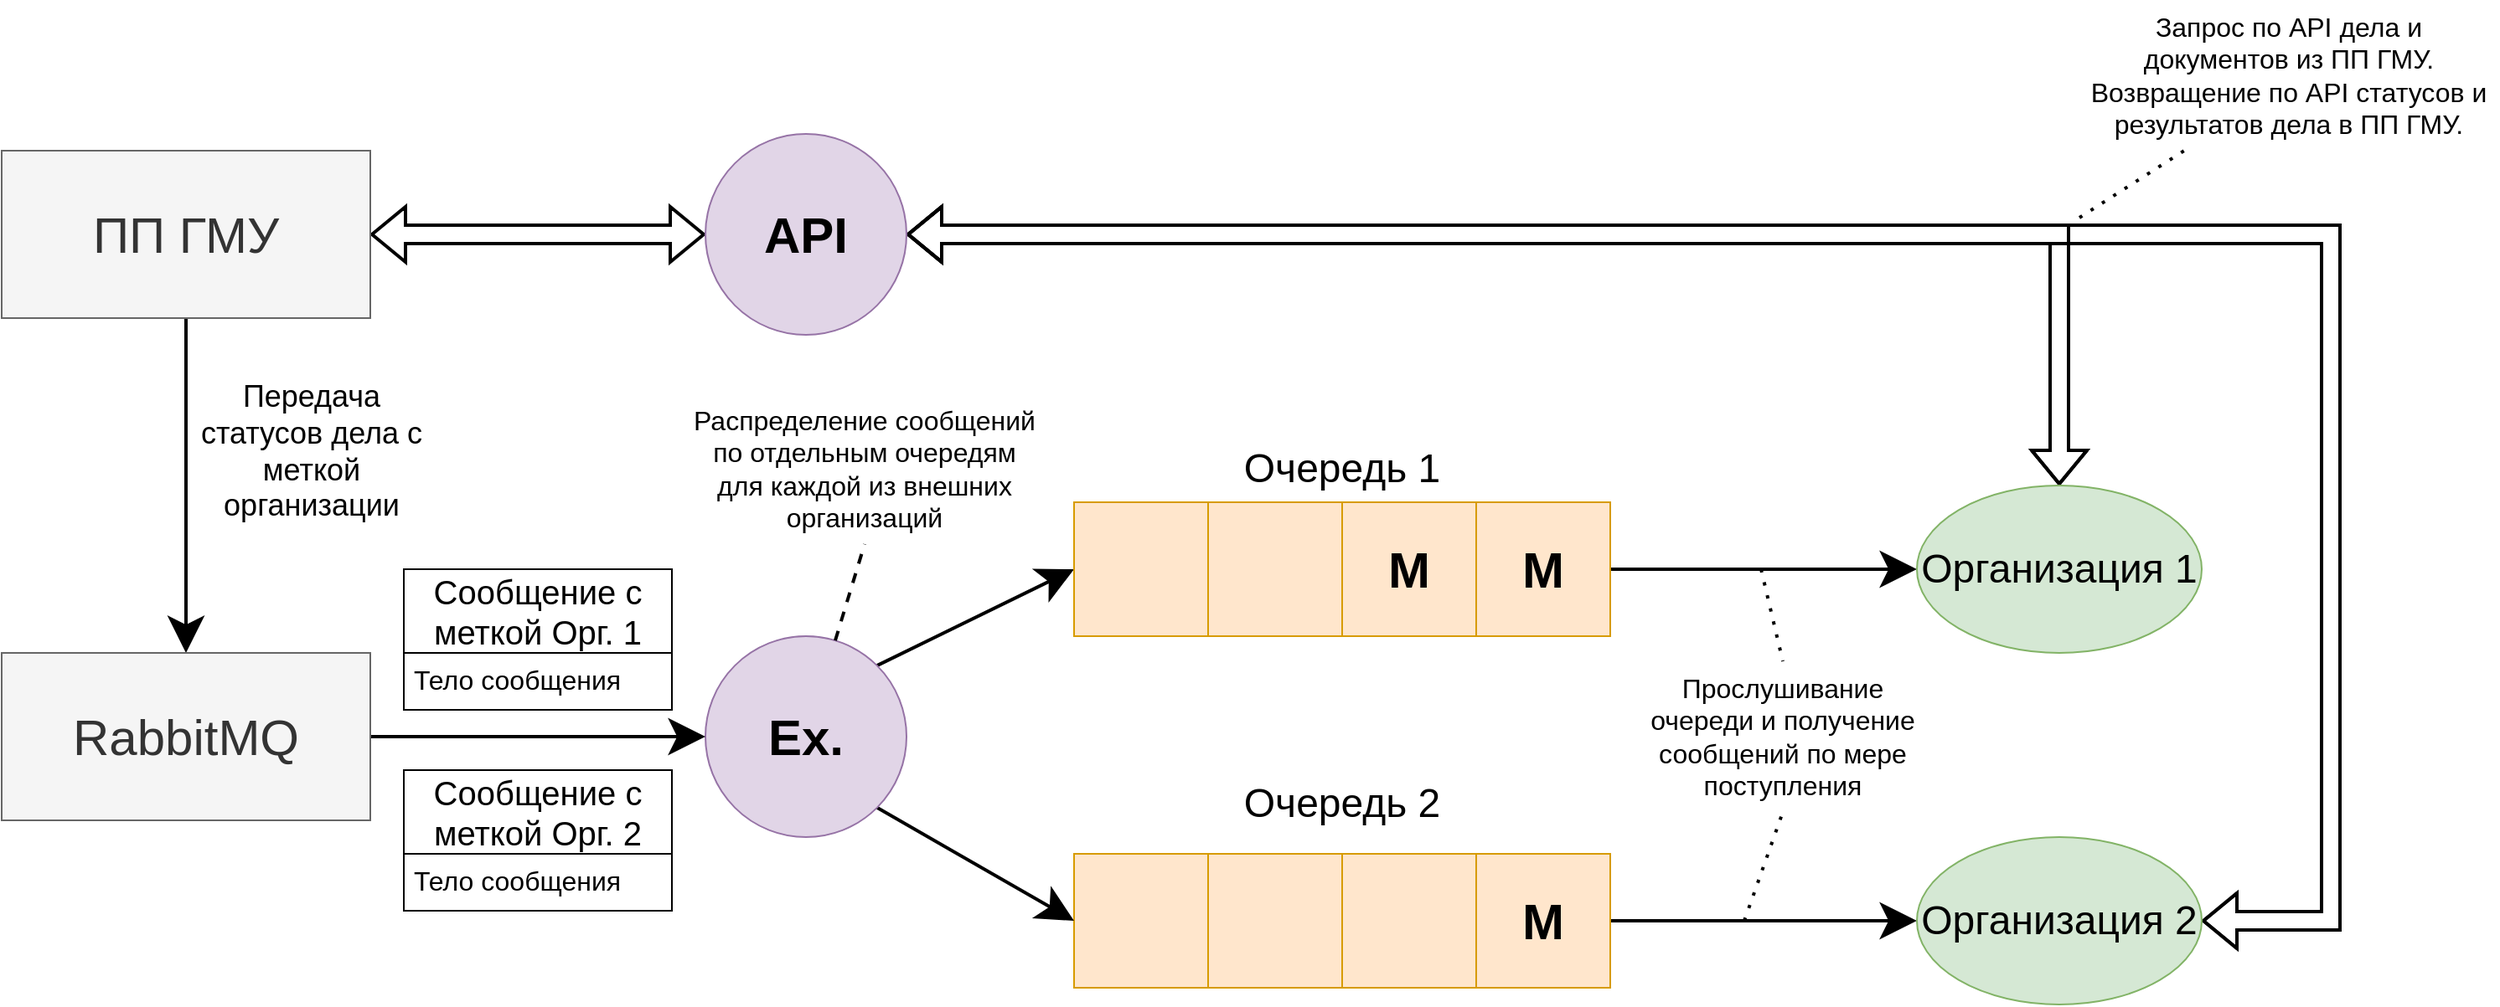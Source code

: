 <mxfile version="14.8.2" type="github">
  <diagram id="Lerm4SlKwIWbFK3JSJiu" name="Page-1">
    <mxGraphModel dx="1673" dy="896" grid="1" gridSize="10" guides="1" tooltips="1" connect="1" arrows="1" fold="1" page="1" pageScale="1" pageWidth="1654" pageHeight="1169" math="0" shadow="0">
      <root>
        <mxCell id="0" />
        <mxCell id="1" parent="0" />
        <mxCell id="ZxN3DWVEo9xitp-DFpEb-1" value="" style="whiteSpace=wrap;html=1;aspect=fixed;" vertex="1" parent="1">
          <mxGeometry x="680" y="430" width="80" height="80" as="geometry" />
        </mxCell>
        <mxCell id="ZxN3DWVEo9xitp-DFpEb-2" value="" style="whiteSpace=wrap;html=1;aspect=fixed;" vertex="1" parent="1">
          <mxGeometry x="760" y="430" width="80" height="80" as="geometry" />
        </mxCell>
        <mxCell id="ZxN3DWVEo9xitp-DFpEb-3" value="&lt;b style=&quot;font-size: 30px&quot;&gt;M&lt;/b&gt;" style="whiteSpace=wrap;html=1;aspect=fixed;fillColor=#ffe6cc;strokeColor=#d79b00;" vertex="1" parent="1">
          <mxGeometry x="840" y="430" width="80" height="80" as="geometry" />
        </mxCell>
        <mxCell id="ZxN3DWVEo9xitp-DFpEb-22" style="edgeStyle=none;rounded=0;jumpStyle=none;orthogonalLoop=1;jettySize=auto;html=1;exitX=1;exitY=0.5;exitDx=0;exitDy=0;entryX=0;entryY=0.5;entryDx=0;entryDy=0;strokeColor=#000000;strokeWidth=2;endSize=16;" edge="1" parent="1" source="ZxN3DWVEo9xitp-DFpEb-4" target="ZxN3DWVEo9xitp-DFpEb-13">
          <mxGeometry relative="1" as="geometry" />
        </mxCell>
        <mxCell id="ZxN3DWVEo9xitp-DFpEb-4" value="&lt;font style=&quot;font-size: 30px&quot;&gt;&lt;b&gt;M&lt;/b&gt;&lt;/font&gt;" style="whiteSpace=wrap;html=1;aspect=fixed;fillColor=#ffe6cc;strokeColor=#d79b00;" vertex="1" parent="1">
          <mxGeometry x="920" y="430" width="80" height="80" as="geometry" />
        </mxCell>
        <mxCell id="ZxN3DWVEo9xitp-DFpEb-5" value="" style="whiteSpace=wrap;html=1;aspect=fixed;fillColor=#ffe6cc;strokeColor=#d79b00;" vertex="1" parent="1">
          <mxGeometry x="680" y="640" width="80" height="80" as="geometry" />
        </mxCell>
        <mxCell id="ZxN3DWVEo9xitp-DFpEb-6" value="" style="whiteSpace=wrap;html=1;aspect=fixed;fillColor=#ffe6cc;strokeColor=#d79b00;" vertex="1" parent="1">
          <mxGeometry x="760" y="640" width="80" height="80" as="geometry" />
        </mxCell>
        <mxCell id="ZxN3DWVEo9xitp-DFpEb-7" value="" style="whiteSpace=wrap;html=1;aspect=fixed;fillColor=#ffe6cc;strokeColor=#d79b00;" vertex="1" parent="1">
          <mxGeometry x="840" y="640" width="80" height="80" as="geometry" />
        </mxCell>
        <mxCell id="ZxN3DWVEo9xitp-DFpEb-23" style="edgeStyle=none;rounded=0;jumpStyle=none;orthogonalLoop=1;jettySize=auto;html=1;exitX=1;exitY=0.5;exitDx=0;exitDy=0;entryX=0;entryY=0.5;entryDx=0;entryDy=0;strokeColor=#000000;strokeWidth=2;endSize=16;" edge="1" parent="1" source="ZxN3DWVEo9xitp-DFpEb-8" target="ZxN3DWVEo9xitp-DFpEb-15">
          <mxGeometry relative="1" as="geometry" />
        </mxCell>
        <mxCell id="ZxN3DWVEo9xitp-DFpEb-8" value="&lt;font style=&quot;font-size: 30px&quot;&gt;&lt;b&gt;M&lt;/b&gt;&lt;/font&gt;" style="whiteSpace=wrap;html=1;aspect=fixed;fillColor=#ffe6cc;strokeColor=#d79b00;" vertex="1" parent="1">
          <mxGeometry x="920" y="640" width="80" height="80" as="geometry" />
        </mxCell>
        <mxCell id="ZxN3DWVEo9xitp-DFpEb-16" style="orthogonalLoop=1;jettySize=auto;html=1;exitX=1;exitY=0;exitDx=0;exitDy=0;entryX=0;entryY=0.5;entryDx=0;entryDy=0;rounded=0;strokeWidth=2;jumpStyle=none;endSize=16;" edge="1" parent="1" source="ZxN3DWVEo9xitp-DFpEb-9" target="ZxN3DWVEo9xitp-DFpEb-10">
          <mxGeometry relative="1" as="geometry" />
        </mxCell>
        <mxCell id="ZxN3DWVEo9xitp-DFpEb-17" style="edgeStyle=none;rounded=0;jumpStyle=none;orthogonalLoop=1;jettySize=auto;html=1;exitX=1;exitY=1;exitDx=0;exitDy=0;entryX=0;entryY=0.5;entryDx=0;entryDy=0;strokeColor=#000000;strokeWidth=2;endSize=16;" edge="1" parent="1" source="ZxN3DWVEo9xitp-DFpEb-9" target="ZxN3DWVEo9xitp-DFpEb-5">
          <mxGeometry relative="1" as="geometry" />
        </mxCell>
        <mxCell id="ZxN3DWVEo9xitp-DFpEb-9" value="&lt;font style=&quot;font-size: 30px&quot;&gt;&lt;b&gt;Ex.&lt;/b&gt;&lt;/font&gt;" style="ellipse;whiteSpace=wrap;html=1;aspect=fixed;fillColor=#e1d5e7;strokeColor=#9673a6;" vertex="1" parent="1">
          <mxGeometry x="460" y="510" width="120" height="120" as="geometry" />
        </mxCell>
        <mxCell id="ZxN3DWVEo9xitp-DFpEb-10" value="" style="whiteSpace=wrap;html=1;aspect=fixed;fillColor=#ffe6cc;strokeColor=#d79b00;" vertex="1" parent="1">
          <mxGeometry x="680" y="430" width="80" height="80" as="geometry" />
        </mxCell>
        <mxCell id="ZxN3DWVEo9xitp-DFpEb-11" value="" style="whiteSpace=wrap;html=1;aspect=fixed;fillColor=#ffe6cc;strokeColor=#d79b00;" vertex="1" parent="1">
          <mxGeometry x="760" y="430" width="80" height="80" as="geometry" />
        </mxCell>
        <mxCell id="ZxN3DWVEo9xitp-DFpEb-19" style="edgeStyle=none;rounded=0;jumpStyle=none;orthogonalLoop=1;jettySize=auto;html=1;exitX=0.5;exitY=1;exitDx=0;exitDy=0;entryX=0.5;entryY=0;entryDx=0;entryDy=0;strokeColor=#000000;strokeWidth=2;startSize=6;jumpSize=6;targetPerimeterSpacing=0;endSize=16;" edge="1" parent="1" source="ZxN3DWVEo9xitp-DFpEb-12" target="ZxN3DWVEo9xitp-DFpEb-14">
          <mxGeometry relative="1" as="geometry" />
        </mxCell>
        <mxCell id="ZxN3DWVEo9xitp-DFpEb-26" style="edgeStyle=orthogonalEdgeStyle;rounded=0;jumpStyle=none;jumpSize=6;orthogonalLoop=1;jettySize=auto;html=1;entryX=0;entryY=0.5;entryDx=0;entryDy=0;startArrow=classic;startFill=1;targetPerimeterSpacing=0;strokeColor=#000000;strokeWidth=2;shape=flexArrow;" edge="1" parent="1" source="ZxN3DWVEo9xitp-DFpEb-12" target="ZxN3DWVEo9xitp-DFpEb-20">
          <mxGeometry relative="1" as="geometry" />
        </mxCell>
        <mxCell id="ZxN3DWVEo9xitp-DFpEb-12" value="&lt;font style=&quot;font-size: 30px&quot;&gt;ПП ГМУ&lt;/font&gt;" style="rounded=0;whiteSpace=wrap;html=1;fillColor=#f5f5f5;strokeColor=#666666;fontColor=#333333;" vertex="1" parent="1">
          <mxGeometry x="40" y="220" width="220" height="100" as="geometry" />
        </mxCell>
        <mxCell id="ZxN3DWVEo9xitp-DFpEb-24" style="edgeStyle=orthogonalEdgeStyle;rounded=0;jumpStyle=none;orthogonalLoop=1;jettySize=auto;html=1;entryX=1;entryY=0.5;entryDx=0;entryDy=0;strokeColor=#000000;strokeWidth=2;startArrow=classic;startFill=1;shape=flexArrow;" edge="1" parent="1" source="ZxN3DWVEo9xitp-DFpEb-13" target="ZxN3DWVEo9xitp-DFpEb-20">
          <mxGeometry relative="1" as="geometry">
            <Array as="points">
              <mxPoint x="1268" y="270" />
            </Array>
          </mxGeometry>
        </mxCell>
        <mxCell id="ZxN3DWVEo9xitp-DFpEb-13" value="&lt;font style=&quot;font-size: 24px&quot;&gt;Организация 1&lt;/font&gt;" style="ellipse;whiteSpace=wrap;html=1;fillColor=#d5e8d4;strokeColor=#82b366;" vertex="1" parent="1">
          <mxGeometry x="1183" y="420" width="170" height="100" as="geometry" />
        </mxCell>
        <mxCell id="ZxN3DWVEo9xitp-DFpEb-18" style="edgeStyle=none;rounded=0;jumpStyle=none;orthogonalLoop=1;jettySize=auto;html=1;exitX=1;exitY=0.5;exitDx=0;exitDy=0;entryX=0;entryY=0.5;entryDx=0;entryDy=0;strokeColor=#000000;strokeWidth=2;endSize=16;" edge="1" parent="1" source="ZxN3DWVEo9xitp-DFpEb-14" target="ZxN3DWVEo9xitp-DFpEb-9">
          <mxGeometry relative="1" as="geometry" />
        </mxCell>
        <mxCell id="ZxN3DWVEo9xitp-DFpEb-14" value="&lt;span style=&quot;font-size: 30px&quot;&gt;RabbitMQ&lt;/span&gt;" style="rounded=0;whiteSpace=wrap;html=1;fillColor=#f5f5f5;strokeColor=#666666;fontColor=#333333;" vertex="1" parent="1">
          <mxGeometry x="40" y="520" width="220" height="100" as="geometry" />
        </mxCell>
        <mxCell id="ZxN3DWVEo9xitp-DFpEb-25" style="edgeStyle=orthogonalEdgeStyle;rounded=0;jumpStyle=none;orthogonalLoop=1;jettySize=auto;html=1;strokeColor=#000000;strokeWidth=2;startArrow=classic;startFill=1;shape=flexArrow;exitX=1;exitY=0.5;exitDx=0;exitDy=0;" edge="1" parent="1" source="ZxN3DWVEo9xitp-DFpEb-15">
          <mxGeometry relative="1" as="geometry">
            <mxPoint x="580" y="270" as="targetPoint" />
            <Array as="points">
              <mxPoint x="1430" y="680" />
              <mxPoint x="1430" y="270" />
            </Array>
          </mxGeometry>
        </mxCell>
        <mxCell id="ZxN3DWVEo9xitp-DFpEb-15" value="&lt;font style=&quot;font-size: 24px&quot;&gt;Организация 2&lt;/font&gt;" style="ellipse;whiteSpace=wrap;html=1;fillColor=#d5e8d4;strokeColor=#82b366;" vertex="1" parent="1">
          <mxGeometry x="1183" y="630" width="170" height="100" as="geometry" />
        </mxCell>
        <mxCell id="ZxN3DWVEo9xitp-DFpEb-20" value="&lt;span style=&quot;font-size: 30px&quot;&gt;&lt;b&gt;API&lt;/b&gt;&lt;/span&gt;" style="ellipse;whiteSpace=wrap;html=1;aspect=fixed;fillColor=#e1d5e7;strokeColor=#9673a6;" vertex="1" parent="1">
          <mxGeometry x="460" y="210" width="120" height="120" as="geometry" />
        </mxCell>
        <mxCell id="ZxN3DWVEo9xitp-DFpEb-27" value="&lt;span style=&quot;font-size: 24px&quot;&gt;Очередь 1&lt;/span&gt;" style="text;html=1;strokeColor=none;fillColor=none;align=center;verticalAlign=middle;whiteSpace=wrap;rounded=0;" vertex="1" parent="1">
          <mxGeometry x="780" y="400" width="120" height="20" as="geometry" />
        </mxCell>
        <mxCell id="ZxN3DWVEo9xitp-DFpEb-29" value="&lt;span style=&quot;font-size: 24px&quot;&gt;Очередь 2&lt;/span&gt;" style="text;html=1;strokeColor=none;fillColor=none;align=center;verticalAlign=middle;whiteSpace=wrap;rounded=0;" vertex="1" parent="1">
          <mxGeometry x="780" y="600" width="120" height="20" as="geometry" />
        </mxCell>
        <mxCell id="ZxN3DWVEo9xitp-DFpEb-30" value="Сообщение с меткой Орг. 1" style="swimlane;fontStyle=0;childLayout=stackLayout;horizontal=1;startSize=50;horizontalStack=0;resizeParent=1;resizeParentMax=0;resizeLast=0;collapsible=1;marginBottom=0;fontSize=20;whiteSpace=wrap;" vertex="1" parent="1">
          <mxGeometry x="280" y="470" width="160" height="84" as="geometry" />
        </mxCell>
        <mxCell id="ZxN3DWVEo9xitp-DFpEb-31" value="Тело сообщения" style="text;strokeColor=none;fillColor=none;align=left;verticalAlign=top;spacingLeft=4;spacingRight=4;overflow=hidden;rotatable=0;points=[[0,0.5],[1,0.5]];portConstraint=eastwest;fontSize=16;whiteSpace=wrap;" vertex="1" parent="ZxN3DWVEo9xitp-DFpEb-30">
          <mxGeometry y="50" width="160" height="34" as="geometry" />
        </mxCell>
        <mxCell id="ZxN3DWVEo9xitp-DFpEb-37" value="&lt;font style=&quot;font-size: 18px&quot;&gt;Передача статусов дела с меткой организации&lt;/font&gt;" style="text;html=1;strokeColor=none;fillColor=none;align=center;verticalAlign=middle;whiteSpace=wrap;rounded=0;fontSize=16;" vertex="1" parent="1">
          <mxGeometry x="150" y="380" width="150" height="40" as="geometry" />
        </mxCell>
        <mxCell id="ZxN3DWVEo9xitp-DFpEb-38" value="Сообщение с меткой Орг. 2" style="swimlane;fontStyle=0;childLayout=stackLayout;horizontal=1;startSize=50;horizontalStack=0;resizeParent=1;resizeParentMax=0;resizeLast=0;collapsible=1;marginBottom=0;fontSize=20;whiteSpace=wrap;" vertex="1" parent="1">
          <mxGeometry x="280" y="590" width="160" height="84" as="geometry" />
        </mxCell>
        <mxCell id="ZxN3DWVEo9xitp-DFpEb-39" value="Тело сообщения" style="text;strokeColor=none;fillColor=none;align=left;verticalAlign=top;spacingLeft=4;spacingRight=4;overflow=hidden;rotatable=0;points=[[0,0.5],[1,0.5]];portConstraint=eastwest;fontSize=16;whiteSpace=wrap;" vertex="1" parent="ZxN3DWVEo9xitp-DFpEb-38">
          <mxGeometry y="50" width="160" height="34" as="geometry" />
        </mxCell>
        <mxCell id="ZxN3DWVEo9xitp-DFpEb-40" value="Распределение сообщений по отдельным очередям для каждой из внешних организаций" style="text;html=1;strokeColor=none;fillColor=none;align=center;verticalAlign=middle;whiteSpace=wrap;rounded=0;fontSize=16;" vertex="1" parent="1">
          <mxGeometry x="450" y="365" width="210" height="90" as="geometry" />
        </mxCell>
        <mxCell id="ZxN3DWVEo9xitp-DFpEb-43" value="" style="endArrow=none;dashed=1;html=1;fontSize=16;targetPerimeterSpacing=0;strokeColor=#000000;strokeWidth=2;entryX=0.5;entryY=1;entryDx=0;entryDy=0;" edge="1" parent="1" source="ZxN3DWVEo9xitp-DFpEb-9" target="ZxN3DWVEo9xitp-DFpEb-40">
          <mxGeometry width="50" height="50" relative="1" as="geometry">
            <mxPoint x="500" y="500" as="sourcePoint" />
            <mxPoint x="550" y="450" as="targetPoint" />
          </mxGeometry>
        </mxCell>
        <mxCell id="ZxN3DWVEo9xitp-DFpEb-44" value="Прослушивание очереди и получение сообщений по мере поступления" style="text;html=1;strokeColor=none;fillColor=none;align=center;verticalAlign=middle;whiteSpace=wrap;rounded=0;fontSize=16;" vertex="1" parent="1">
          <mxGeometry x="1023" y="525" width="160" height="90" as="geometry" />
        </mxCell>
        <mxCell id="ZxN3DWVEo9xitp-DFpEb-45" value="" style="endArrow=none;dashed=1;html=1;dashPattern=1 3;strokeWidth=2;fontSize=16;targetPerimeterSpacing=0;entryX=0.5;entryY=0;entryDx=0;entryDy=0;" edge="1" parent="1" target="ZxN3DWVEo9xitp-DFpEb-44">
          <mxGeometry width="50" height="50" relative="1" as="geometry">
            <mxPoint x="1090" y="470" as="sourcePoint" />
            <mxPoint x="1120" y="420" as="targetPoint" />
          </mxGeometry>
        </mxCell>
        <mxCell id="ZxN3DWVEo9xitp-DFpEb-46" value="Запрос по API дела и документов из ПП ГМУ.&lt;br&gt;Возвращение по API статусов и результатов дела в ПП ГМУ." style="text;html=1;strokeColor=none;fillColor=none;align=center;verticalAlign=middle;whiteSpace=wrap;rounded=0;fontSize=16;" vertex="1" parent="1">
          <mxGeometry x="1280" y="130" width="250" height="90" as="geometry" />
        </mxCell>
        <mxCell id="ZxN3DWVEo9xitp-DFpEb-47" value="" style="endArrow=none;dashed=1;html=1;dashPattern=1 3;strokeWidth=2;fontSize=16;targetPerimeterSpacing=0;entryX=0.25;entryY=1;entryDx=0;entryDy=0;" edge="1" parent="1" target="ZxN3DWVEo9xitp-DFpEb-46">
          <mxGeometry width="50" height="50" relative="1" as="geometry">
            <mxPoint x="1280" y="260" as="sourcePoint" />
            <mxPoint x="1390" y="210" as="targetPoint" />
          </mxGeometry>
        </mxCell>
        <mxCell id="ZxN3DWVEo9xitp-DFpEb-48" value="" style="endArrow=none;dashed=1;html=1;dashPattern=1 3;strokeWidth=2;fontSize=16;targetPerimeterSpacing=0;entryX=0.5;entryY=1;entryDx=0;entryDy=0;" edge="1" parent="1" target="ZxN3DWVEo9xitp-DFpEb-44">
          <mxGeometry width="50" height="50" relative="1" as="geometry">
            <mxPoint x="1080" y="680" as="sourcePoint" />
            <mxPoint x="1110" y="607" as="targetPoint" />
          </mxGeometry>
        </mxCell>
      </root>
    </mxGraphModel>
  </diagram>
</mxfile>
